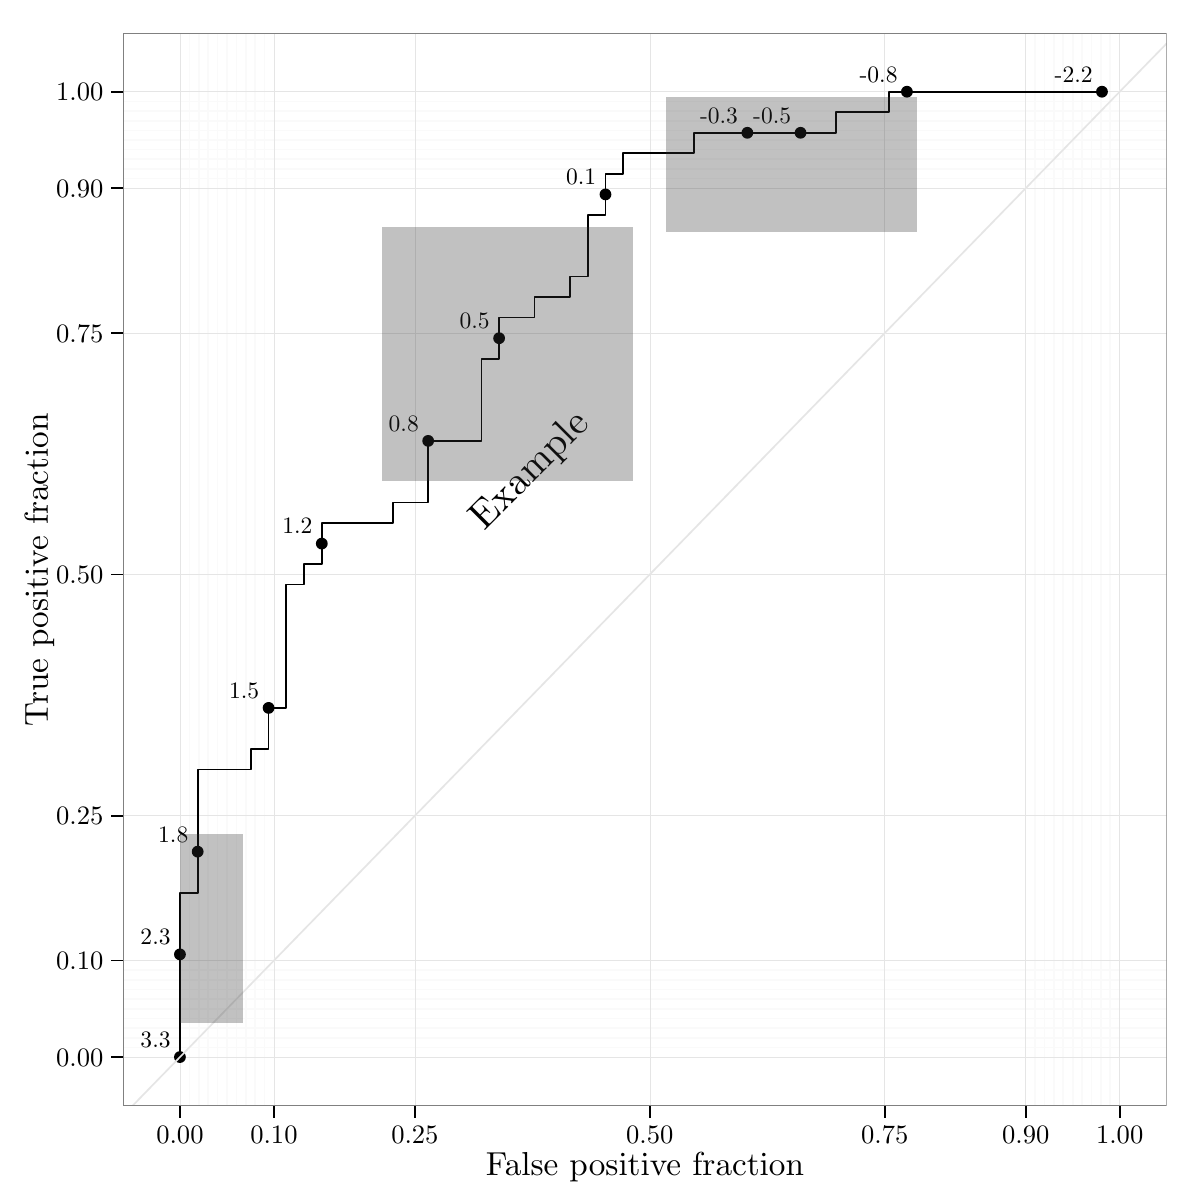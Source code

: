 % Created by tikzDevice version 0.7.0 on 2015-01-29 14:58:28
% !TEX encoding = UTF-8 Unicode
\documentclass[10pt]{article}

\nonstopmode

\usepackage{tikz}

\usepackage[active,tightpage,psfixbb]{preview}

\PreviewEnvironment{pgfpicture}

\setlength\PreviewBorder{0pt}
\begin{document}

\begin{tikzpicture}[x=1pt,y=1pt]
\definecolor[named]{fillColor}{rgb}{1.00,1.00,1.00}
\path[use as bounding box,fill=fillColor,fill opacity=0.00] (0,0) rectangle (433.62,433.62);
\begin{scope}
\path[clip] (  0.00,  0.00) rectangle (433.62,433.62);
\definecolor[named]{drawColor}{rgb}{1.00,1.00,1.00}
\definecolor[named]{fillColor}{rgb}{1.00,1.00,1.00}

\path[draw=drawColor,line width= 0.6pt,line join=round,line cap=round,fill=fillColor] (  0.00,  0.00) rectangle (433.62,433.62);
\end{scope}
\begin{scope}
\path[clip] ( 44.49, 34.03) rectangle (421.57,421.57);
\definecolor[named]{fillColor}{rgb}{1.00,1.00,1.00}

\path[fill=fillColor] ( 44.49, 34.03) rectangle (421.57,421.57);
\definecolor[named]{drawColor}{rgb}{0.98,0.98,0.98}

\path[draw=drawColor,line width= 0.6pt,line join=round] ( 44.49, 55.14) --
	(421.57, 55.14);

\path[draw=drawColor,line width= 0.6pt,line join=round] ( 44.49, 58.63) --
	(421.57, 58.63);

\path[draw=drawColor,line width= 0.6pt,line join=round] ( 44.49, 62.11) --
	(421.57, 62.11);

\path[draw=drawColor,line width= 0.6pt,line join=round] ( 44.49, 65.60) --
	(421.57, 65.60);

\path[draw=drawColor,line width= 0.6pt,line join=round] ( 44.49, 69.09) --
	(421.57, 69.09);

\path[draw=drawColor,line width= 0.6pt,line join=round] ( 44.49, 72.58) --
	(421.57, 72.58);

\path[draw=drawColor,line width= 0.6pt,line join=round] ( 44.49, 76.07) --
	(421.57, 76.07);

\path[draw=drawColor,line width= 0.6pt,line join=round] ( 44.49, 79.56) --
	(421.57, 79.56);

\path[draw=drawColor,line width= 0.6pt,line join=round] ( 44.49, 83.04) --
	(421.57, 83.04);

\path[draw=drawColor,line width= 0.6pt,line join=round] ( 44.49,369.08) --
	(421.57,369.08);

\path[draw=drawColor,line width= 0.6pt,line join=round] ( 44.49,372.57) --
	(421.57,372.57);

\path[draw=drawColor,line width= 0.6pt,line join=round] ( 44.49,376.05) --
	(421.57,376.05);

\path[draw=drawColor,line width= 0.6pt,line join=round] ( 44.49,379.54) --
	(421.57,379.54);

\path[draw=drawColor,line width= 0.6pt,line join=round] ( 44.49,383.03) --
	(421.57,383.03);

\path[draw=drawColor,line width= 0.6pt,line join=round] ( 44.49,386.52) --
	(421.57,386.52);

\path[draw=drawColor,line width= 0.6pt,line join=round] ( 44.49,390.01) --
	(421.57,390.01);

\path[draw=drawColor,line width= 0.6pt,line join=round] ( 44.49,393.49) --
	(421.57,393.49);

\path[draw=drawColor,line width= 0.6pt,line join=round] ( 44.49,396.98) --
	(421.57,396.98);

\path[draw=drawColor,line width= 0.6pt,line join=round] ( 68.42, 34.03) --
	( 68.42,421.57);

\path[draw=drawColor,line width= 0.6pt,line join=round] ( 71.81, 34.03) --
	( 71.81,421.57);

\path[draw=drawColor,line width= 0.6pt,line join=round] ( 75.21, 34.03) --
	( 75.21,421.57);

\path[draw=drawColor,line width= 0.6pt,line join=round] ( 78.60, 34.03) --
	( 78.60,421.57);

\path[draw=drawColor,line width= 0.6pt,line join=round] ( 82.00, 34.03) --
	( 82.00,421.57);

\path[draw=drawColor,line width= 0.6pt,line join=round] ( 85.40, 34.03) --
	( 85.40,421.57);

\path[draw=drawColor,line width= 0.6pt,line join=round] ( 88.79, 34.03) --
	( 88.79,421.57);

\path[draw=drawColor,line width= 0.6pt,line join=round] ( 92.19, 34.03) --
	( 92.19,421.57);

\path[draw=drawColor,line width= 0.6pt,line join=round] ( 95.58, 34.03) --
	( 95.58,421.57);

\path[draw=drawColor,line width= 0.6pt,line join=round] (374.04, 34.03) --
	(374.04,421.57);

\path[draw=drawColor,line width= 0.6pt,line join=round] (377.43, 34.03) --
	(377.43,421.57);

\path[draw=drawColor,line width= 0.6pt,line join=round] (380.83, 34.03) --
	(380.83,421.57);

\path[draw=drawColor,line width= 0.6pt,line join=round] (384.22, 34.03) --
	(384.22,421.57);

\path[draw=drawColor,line width= 0.6pt,line join=round] (387.62, 34.03) --
	(387.62,421.57);

\path[draw=drawColor,line width= 0.6pt,line join=round] (391.02, 34.03) --
	(391.02,421.57);

\path[draw=drawColor,line width= 0.6pt,line join=round] (394.41, 34.03) --
	(394.41,421.57);

\path[draw=drawColor,line width= 0.6pt,line join=round] (397.81, 34.03) --
	(397.81,421.57);

\path[draw=drawColor,line width= 0.6pt,line join=round] (401.20, 34.03) --
	(401.20,421.57);
\definecolor[named]{drawColor}{rgb}{0.90,0.90,0.90}

\path[draw=drawColor,line width= 0.2pt,line join=round] ( 44.49, 51.65) --
	(421.57, 51.65);

\path[draw=drawColor,line width= 0.2pt,line join=round] ( 44.49, 86.53) --
	(421.57, 86.53);

\path[draw=drawColor,line width= 0.2pt,line join=round] ( 44.49,138.86) --
	(421.57,138.86);

\path[draw=drawColor,line width= 0.2pt,line join=round] ( 44.49,226.06) --
	(421.57,226.06);

\path[draw=drawColor,line width= 0.2pt,line join=round] ( 44.49,313.27) --
	(421.57,313.27);

\path[draw=drawColor,line width= 0.2pt,line join=round] ( 44.49,365.59) --
	(421.57,365.59);

\path[draw=drawColor,line width= 0.2pt,line join=round] ( 44.49,400.47) --
	(421.57,400.47);

\path[draw=drawColor,line width= 0.2pt,line join=round] ( 65.02, 34.03) --
	( 65.02,421.57);

\path[draw=drawColor,line width= 0.2pt,line join=round] ( 98.98, 34.03) --
	( 98.98,421.57);

\path[draw=drawColor,line width= 0.2pt,line join=round] (149.92, 34.03) --
	(149.92,421.57);

\path[draw=drawColor,line width= 0.2pt,line join=round] (234.81, 34.03) --
	(234.81,421.57);

\path[draw=drawColor,line width= 0.2pt,line join=round] (319.70, 34.03) --
	(319.70,421.57);

\path[draw=drawColor,line width= 0.2pt,line join=round] (370.64, 34.03) --
	(370.64,421.57);

\path[draw=drawColor,line width= 0.2pt,line join=round] (404.60, 34.03) --
	(404.60,421.57);

\path[] (398.19,400.47) circle (  2.13);

\path[] (391.78,400.47) circle (  2.13);

\path[] (385.38,400.47) circle (  2.13);

\path[] (378.97,400.47) circle (  2.13);

\path[] (372.56,400.47) circle (  2.13);

\path[] (366.16,400.47) circle (  2.13);

\path[] (359.75,400.47) circle (  2.13);

\path[] (353.34,400.47) circle (  2.13);

\path[] (346.93,400.47) circle (  2.13);

\path[] (340.53,400.47) circle (  2.13);

\path[] (334.12,400.47) circle (  2.13);

\path[] (327.71,400.47) circle (  2.13);

\path[] (321.31,400.47) circle (  2.13);

\path[] (321.31,393.05) circle (  2.13);

\path[] (314.90,393.05) circle (  2.13);

\path[] (308.49,393.05) circle (  2.13);

\path[] (302.08,393.05) circle (  2.13);

\path[] (302.08,385.63) circle (  2.13);

\path[] (295.68,385.63) circle (  2.13);

\path[] (289.27,385.63) circle (  2.13);

\path[] (282.86,385.63) circle (  2.13);

\path[] (276.46,385.63) circle (  2.13);

\path[] (270.05,385.63) circle (  2.13);

\path[] (263.64,385.63) circle (  2.13);

\path[] (257.24,385.63) circle (  2.13);

\path[] (250.83,385.63) circle (  2.13);

\path[] (250.83,378.21) circle (  2.13);

\path[] (244.42,378.21) circle (  2.13);

\path[] (238.01,378.21) circle (  2.13);

\path[] (231.61,378.21) circle (  2.13);

\path[] (225.20,378.21) circle (  2.13);

\path[] (225.20,370.78) circle (  2.13);

\path[] (218.79,370.78) circle (  2.13);

\path[] (218.79,363.36) circle (  2.13);

\path[] (218.79,355.94) circle (  2.13);

\path[] (212.39,355.94) circle (  2.13);

\path[] (212.39,348.52) circle (  2.13);

\path[] (212.39,341.10) circle (  2.13);

\path[] (212.39,333.68) circle (  2.13);

\path[] (205.98,333.68) circle (  2.13);

\path[] (205.98,326.25) circle (  2.13);

\path[] (199.57,326.25) circle (  2.13);

\path[] (193.16,326.25) circle (  2.13);

\path[] (193.16,318.83) circle (  2.13);

\path[] (186.76,318.83) circle (  2.13);

\path[] (180.35,318.83) circle (  2.13);

\path[] (180.35,311.41) circle (  2.13);

\path[] (180.35,303.99) circle (  2.13);

\path[] (173.94,303.99) circle (  2.13);

\path[] (173.94,296.57) circle (  2.13);

\path[] (173.94,289.15) circle (  2.13);

\path[] (173.94,281.72) circle (  2.13);

\path[] (173.94,274.30) circle (  2.13);

\path[] (167.54,274.30) circle (  2.13);

\path[] (161.13,274.30) circle (  2.13);

\path[] (154.72,274.30) circle (  2.13);

\path[] (154.72,266.88) circle (  2.13);

\path[] (154.72,259.46) circle (  2.13);

\path[] (154.72,252.04) circle (  2.13);

\path[] (148.31,252.04) circle (  2.13);

\path[] (141.91,252.04) circle (  2.13);

\path[] (141.91,244.62) circle (  2.13);

\path[] (135.50,244.62) circle (  2.13);

\path[] (129.09,244.62) circle (  2.13);

\path[] (122.69,244.62) circle (  2.13);

\path[] (116.28,244.62) circle (  2.13);

\path[] (116.28,237.19) circle (  2.13);

\path[] (116.28,229.77) circle (  2.13);

\path[] (109.87,229.77) circle (  2.13);

\path[] (109.87,222.35) circle (  2.13);

\path[] (103.46,222.35) circle (  2.13);

\path[] (103.46,214.93) circle (  2.13);

\path[] (103.46,207.51) circle (  2.13);

\path[] (103.46,200.08) circle (  2.13);

\path[] (103.46,192.66) circle (  2.13);

\path[] (103.46,185.24) circle (  2.13);

\path[] (103.46,177.82) circle (  2.13);

\path[] ( 97.06,177.82) circle (  2.13);

\path[] ( 97.06,170.40) circle (  2.13);

\path[] ( 97.06,162.98) circle (  2.13);

\path[] ( 90.65,162.98) circle (  2.13);

\path[] ( 90.65,155.55) circle (  2.13);

\path[] ( 84.24,155.55) circle (  2.13);

\path[] ( 77.84,155.55) circle (  2.13);

\path[] ( 71.43,155.55) circle (  2.13);

\path[] ( 71.43,148.13) circle (  2.13);

\path[] ( 71.43,140.71) circle (  2.13);

\path[] ( 71.43,133.29) circle (  2.13);

\path[] ( 71.43,125.87) circle (  2.13);

\path[] ( 71.43,118.45) circle (  2.13);

\path[] ( 71.43,111.02) circle (  2.13);

\path[] ( 65.02,111.02) circle (  2.13);

\path[] ( 65.02,103.60) circle (  2.13);

\path[] ( 65.02, 96.18) circle (  2.13);

\path[] ( 65.02, 88.76) circle (  2.13);

\path[] ( 65.02, 81.34) circle (  2.13);

\path[] ( 65.02, 73.92) circle (  2.13);

\path[] ( 65.02, 66.49) circle (  2.13);

\path[] ( 65.02, 59.07) circle (  2.13);

\path[] ( 65.02, 51.65) circle (  2.13);
\definecolor[named]{drawColor}{rgb}{1.00,1.00,1.00}

\path[draw=drawColor,line width= 0.6pt,line join=round,fill=fillColor] ( 44.49, 30.55) -- (421.57,417.91);
\definecolor[named]{drawColor}{rgb}{0.00,0.00,0.00}

\path[draw=drawColor,line width= 0.6pt,line join=round] (398.19,400.47) --
	(391.78,400.47) --
	(385.38,400.47) --
	(378.97,400.47) --
	(372.56,400.47) --
	(366.16,400.47) --
	(359.75,400.47) --
	(353.34,400.47) --
	(346.93,400.47) --
	(340.53,400.47) --
	(334.12,400.47) --
	(327.71,400.47) --
	(321.31,400.47) --
	(321.31,393.05) --
	(314.90,393.05) --
	(308.49,393.05) --
	(302.08,393.05) --
	(302.08,385.63) --
	(295.68,385.63) --
	(289.27,385.63) --
	(282.86,385.63) --
	(276.46,385.63) --
	(270.05,385.63) --
	(263.64,385.63) --
	(257.24,385.63) --
	(250.83,385.63) --
	(250.83,378.21) --
	(244.42,378.21) --
	(238.01,378.21) --
	(231.61,378.21) --
	(225.20,378.21) --
	(225.20,370.78) --
	(218.79,370.78) --
	(218.79,363.36) --
	(218.79,355.94) --
	(212.39,355.94) --
	(212.39,348.52) --
	(212.39,341.10) --
	(212.39,333.68) --
	(205.98,333.68) --
	(205.98,326.25) --
	(199.57,326.25) --
	(193.16,326.25) --
	(193.16,318.83) --
	(186.76,318.83) --
	(180.35,318.83) --
	(180.35,311.41) --
	(180.35,303.99) --
	(173.94,303.99) --
	(173.94,296.57) --
	(173.94,289.15) --
	(173.94,281.72) --
	(173.94,274.30) --
	(167.54,274.30) --
	(161.13,274.30) --
	(154.72,274.30) --
	(154.72,266.88) --
	(154.72,259.46) --
	(154.72,252.04) --
	(148.31,252.04) --
	(141.91,252.04) --
	(141.91,244.62) --
	(135.50,244.62) --
	(129.09,244.62) --
	(122.69,244.62) --
	(116.28,244.62) --
	(116.28,237.19) --
	(116.28,229.77) --
	(109.87,229.77) --
	(109.87,222.35) --
	(103.46,222.35) --
	(103.46,214.93) --
	(103.46,207.51) --
	(103.46,200.08) --
	(103.46,192.66) --
	(103.46,185.24) --
	(103.46,177.82) --
	( 97.06,177.82) --
	( 97.06,170.40) --
	( 97.06,162.98) --
	( 90.65,162.98) --
	( 90.65,155.55) --
	( 84.24,155.55) --
	( 77.84,155.55) --
	( 71.43,155.55) --
	( 71.43,148.13) --
	( 71.43,140.71) --
	( 71.43,133.29) --
	( 71.43,125.87) --
	( 71.43,118.45) --
	( 71.43,111.02) --
	( 65.02,111.02) --
	( 65.02,103.60) --
	( 65.02, 96.18) --
	( 65.02, 88.76) --
	( 65.02, 81.34) --
	( 65.02, 73.92) --
	( 65.02, 66.49) --
	( 65.02, 59.07) --
	( 65.02, 51.65);

\node[text=drawColor,rotate= 45.00,anchor=base,inner sep=0pt, outer sep=0pt, scale=  1.42] at (194.37,260.83) {Example};

\path[] (370.49,374.23) rectangle (404.43,400.47);

\path[] (360.63,374.23) rectangle (403.02,400.47);

\path[] (351.51,374.23) rectangle (400.56,400.47);

\path[] (342.87,374.23) rectangle (397.46,400.47);

\path[] (334.56,374.23) rectangle (393.92,400.47);

\path[] (326.51,374.23) rectangle (390.06,400.47);

\path[] (318.68,374.23) rectangle (385.94,400.47);

\path[] (311.02,374.23) rectangle (381.62,400.47);

\path[] (303.52,374.23) rectangle (377.13,400.47);

\path[] (296.15,374.23) rectangle (372.49,400.47);

\path[] (288.90,374.23) rectangle (367.71,400.47);

\path[] (281.77,374.23) rectangle (362.81,400.47);

\path[] (274.73,374.23) rectangle (357.81,400.47);

\path[] (274.73,361.18) rectangle (357.81,400.28);

\path[] (267.78,361.18) rectangle (352.71,400.28);

\path[] (260.92,361.18) rectangle (347.51,400.28);

\path[] (254.15,361.18) rectangle (342.23,400.28);

\path[] (254.15,349.86) rectangle (342.23,398.65);

\path[] (247.45,349.86) rectangle (336.86,398.65);

\path[] (240.82,349.86) rectangle (331.42,398.65);

\path[] (234.27,349.86) rectangle (325.91,398.65);

\path[] (227.79,349.86) rectangle (320.32,398.65);

\path[] (221.37,349.86) rectangle (314.67,398.65);

\path[] (215.02,349.86) rectangle (308.95,398.65);

\path[] (208.73,349.86) rectangle (303.16,398.65);

\path[] (202.50,349.86) rectangle (297.31,398.65);

\path[] (202.50,339.41) rectangle (297.31,395.79);

\path[] (196.34,339.41) rectangle (291.39,395.79);

\path[] (190.24,339.41) rectangle (285.42,395.79);

\path[] (184.20,339.41) rectangle (279.38,395.79);

\path[] (178.23,339.41) rectangle (273.28,395.79);

\path[] (178.23,329.50) rectangle (273.28,392.18);

\path[] (172.31,329.50) rectangle (267.12,392.18);

\path[] (172.31,320.00) rectangle (267.12,388.06);

\path[] (172.31,310.81) rectangle (267.12,383.57);

\path[] (166.46,310.81) rectangle (260.89,383.57);

\path[] (166.46,301.87) rectangle (260.89,378.77);

\path[] (166.46,293.14) rectangle (260.89,373.73);

\path[] (166.46,284.59) rectangle (260.89,368.49);

\path[] (160.67,284.59) rectangle (254.60,368.49);

\path[] (160.67,276.21) rectangle (254.60,363.06);

\path[] (154.95,276.21) rectangle (248.25,363.06);

\path[] (149.30,276.21) rectangle (241.84,363.06);

\path[] (149.30,267.97) rectangle (241.84,357.47);

\path[] (143.71,267.97) rectangle (235.35,357.47);

\path[] (138.20,267.97) rectangle (228.80,357.47);

\path[] (138.20,259.86) rectangle (228.80,351.74);

\path[] (138.20,251.88) rectangle (228.80,345.88);

\path[] (132.76,251.88) rectangle (222.17,345.88);

\path[] (132.76,244.01) rectangle (222.17,339.89);

\path[] (132.76,236.25) rectangle (222.17,333.79);

\path[] (132.76,228.60) rectangle (222.17,327.59);

\path[] (132.76,221.04) rectangle (222.17,321.28);

\path[] (127.39,221.04) rectangle (215.47,321.28);

\path[] (122.11,221.04) rectangle (208.70,321.28);

\path[] (116.91,221.04) rectangle (201.84,321.28);

\path[] (116.91,213.57) rectangle (201.84,314.87);

\path[] (116.91,206.20) rectangle (201.84,308.37);

\path[] (116.91,198.91) rectangle (201.84,301.78);

\path[] (111.81,198.91) rectangle (194.89,301.78);

\path[] (106.81,198.91) rectangle (187.86,301.78);

\path[] (106.81,191.72) rectangle (187.86,295.10);

\path[] (101.91,191.72) rectangle (180.72,295.10);

\path[] ( 97.13,191.72) rectangle (173.47,295.10);

\path[] ( 92.49,191.72) rectangle (166.10,295.10);

\path[] ( 88.00,191.72) rectangle (158.60,295.10);

\path[] ( 88.00,184.61) rectangle (158.60,288.33);

\path[] ( 88.00,177.58) rectangle (158.60,281.48);

\path[] ( 83.68,177.58) rectangle (150.94,281.48);

\path[] ( 83.68,170.64) rectangle (150.94,274.54);

\path[] ( 79.56,170.64) rectangle (143.11,274.54);

\path[] ( 79.56,163.79) rectangle (143.11,267.52);

\path[] ( 79.56,157.02) rectangle (143.11,260.41);

\path[] ( 79.56,150.34) rectangle (143.11,253.21);

\path[] ( 79.56,143.75) rectangle (143.11,245.92);

\path[] ( 79.56,137.25) rectangle (143.11,238.55);

\path[] ( 79.56,130.84) rectangle (143.11,231.09);

\path[] ( 75.70,130.84) rectangle (135.06,231.09);

\path[] ( 75.70,124.53) rectangle (135.06,223.53);

\path[] ( 75.70,118.33) rectangle (135.06,215.87);

\path[] ( 72.16,118.33) rectangle (126.75,215.87);

\path[] ( 72.16,112.23) rectangle (126.75,208.11);

\path[] ( 69.06,112.23) rectangle (118.11,208.11);

\path[] ( 66.60,112.23) rectangle (108.99,208.11);

\path[] ( 65.19,112.23) rectangle ( 99.13,208.11);

\path[] ( 65.19,106.24) rectangle ( 99.13,200.24);

\path[] ( 65.19,100.38) rectangle ( 99.13,192.26);

\path[] ( 65.19, 94.65) rectangle ( 99.13,184.15);

\path[] ( 65.19, 89.06) rectangle ( 99.13,175.92);

\path[] ( 65.19, 83.64) rectangle ( 99.13,167.53);

\path[] ( 65.19, 78.39) rectangle ( 99.13,158.99);

\path[] ( 65.02, 78.39) rectangle ( 87.78,158.99);

\path[] ( 65.02, 73.35) rectangle ( 87.78,150.26);

\path[] ( 65.02, 68.56) rectangle ( 87.78,141.31);

\path[] ( 65.02, 64.06) rectangle ( 87.78,132.12);

\path[] ( 65.02, 59.94) rectangle ( 87.78,122.62);

\path[] ( 65.02, 56.33) rectangle ( 87.78,112.72);

\path[] ( 65.02, 53.47) rectangle ( 87.78,102.26);

\path[] ( 65.02, 51.84) rectangle ( 87.78, 90.95);

\path[] ( 65.02, 51.65) rectangle ( 87.78, 77.89);
\definecolor[named]{fillColor}{rgb}{0.00,0.00,0.00}

\path[fill=fillColor] (398.19,400.47) circle (  2.13);

\path[fill=fillColor] (327.71,400.47) circle (  2.13);

\path[fill=fillColor] (289.27,385.63) circle (  2.13);

\path[fill=fillColor] (270.05,385.63) circle (  2.13);

\path[fill=fillColor] (218.79,363.36) circle (  2.13);

\path[fill=fillColor] (180.35,311.41) circle (  2.13);

\path[fill=fillColor] (154.72,274.30) circle (  2.13);

\path[fill=fillColor] (116.28,237.19) circle (  2.13);

\path[fill=fillColor] ( 97.06,177.82) circle (  2.13);

\path[fill=fillColor] ( 71.43,125.87) circle (  2.13);

\path[fill=fillColor] ( 65.02, 88.76) circle (  2.13);

\path[fill=fillColor] ( 65.02, 51.65) circle (  2.13);

\node[text=drawColor,anchor=base east,inner sep=0pt, outer sep=0pt, scale=  0.85] at (394.80,403.96) {-2.2};

\node[text=drawColor,anchor=base east,inner sep=0pt, outer sep=0pt, scale=  0.85] at (324.32,403.96) {-0.8};

\node[text=drawColor,anchor=base east,inner sep=0pt, outer sep=0pt, scale=  0.85] at (285.87,389.12) {-0.5};

\node[text=drawColor,anchor=base east,inner sep=0pt, outer sep=0pt, scale=  0.85] at (266.65,389.12) {-0.3};

\node[text=drawColor,anchor=base east,inner sep=0pt, outer sep=0pt, scale=  0.85] at (215.40,366.85) {0.1};

\node[text=drawColor,anchor=base east,inner sep=0pt, outer sep=0pt, scale=  0.85] at (176.95,314.90) {0.5};

\node[text=drawColor,anchor=base east,inner sep=0pt, outer sep=0pt, scale=  0.85] at (151.33,277.79) {0.8};

\node[text=drawColor,anchor=base east,inner sep=0pt, outer sep=0pt, scale=  0.85] at (112.88,240.68) {1.2};

\node[text=drawColor,anchor=base east,inner sep=0pt, outer sep=0pt, scale=  0.85] at ( 93.66,181.31) {1.5};

\node[text=drawColor,anchor=base east,inner sep=0pt, outer sep=0pt, scale=  0.85] at ( 68.03,129.36) {1.8};

\node[text=drawColor,anchor=base east,inner sep=0pt, outer sep=0pt, scale=  0.85] at ( 61.63, 92.25) {2.3};

\node[text=drawColor,anchor=base east,inner sep=0pt, outer sep=0pt, scale=  0.85] at ( 61.63, 55.14) {3.3};
\definecolor[named]{drawColor}{rgb}{0.90,0.90,0.90}
\definecolor[named]{fillColor}{rgb}{0.90,0.90,0.90}

\path[draw=drawColor,line width= 0.6pt,line join=round,fill=fillColor] ( 44.49, 30.55) -- (421.57,417.91);

\path[] (370.49,374.23) rectangle (404.43,400.47);

\path[] (360.63,374.23) rectangle (403.02,400.47);

\path[] (351.51,374.23) rectangle (400.56,400.47);

\path[] (342.87,374.23) rectangle (397.46,400.47);

\path[] (334.56,374.23) rectangle (393.92,400.47);

\path[] (326.51,374.23) rectangle (390.06,400.47);

\path[] (318.68,374.23) rectangle (385.94,400.47);

\path[] (311.02,374.23) rectangle (381.62,400.47);

\path[] (303.52,374.23) rectangle (377.13,400.47);

\path[] (296.15,374.23) rectangle (372.49,400.47);

\path[] (288.90,374.23) rectangle (367.71,400.47);

\path[] (281.77,374.23) rectangle (362.81,400.47);

\path[] (274.73,374.23) rectangle (357.81,400.47);

\path[] (274.73,361.18) rectangle (357.81,400.28);

\path[] (267.78,361.18) rectangle (352.71,400.28);

\path[] (260.92,361.18) rectangle (347.51,400.28);

\path[] (254.15,361.18) rectangle (342.23,400.28);

\path[] (254.15,349.86) rectangle (342.23,398.65);

\path[] (247.45,349.86) rectangle (336.86,398.65);
\definecolor[named]{fillColor}{rgb}{0.20,0.20,0.20}

\path[fill=fillColor,fill opacity=0.30] (240.82,349.86) rectangle (331.42,398.65);

\path[] (234.27,349.86) rectangle (325.91,398.65);

\path[] (227.79,349.86) rectangle (320.32,398.65);

\path[] (221.37,349.86) rectangle (314.67,398.65);

\path[] (215.02,349.86) rectangle (308.95,398.65);

\path[] (208.73,349.86) rectangle (303.16,398.65);

\path[] (202.50,349.86) rectangle (297.31,398.65);

\path[] (202.50,339.41) rectangle (297.31,395.79);

\path[] (196.34,339.41) rectangle (291.39,395.79);

\path[] (190.24,339.41) rectangle (285.42,395.79);

\path[] (184.20,339.41) rectangle (279.38,395.79);

\path[] (178.23,339.41) rectangle (273.28,395.79);

\path[] (178.23,329.50) rectangle (273.28,392.18);

\path[] (172.31,329.50) rectangle (267.12,392.18);

\path[] (172.31,320.00) rectangle (267.12,388.06);

\path[] (172.31,310.81) rectangle (267.12,383.57);

\path[] (166.46,310.81) rectangle (260.89,383.57);

\path[] (166.46,301.87) rectangle (260.89,378.77);

\path[] (166.46,293.14) rectangle (260.89,373.73);

\path[] (166.46,284.59) rectangle (260.89,368.49);

\path[] (160.67,284.59) rectangle (254.60,368.49);

\path[] (160.67,276.21) rectangle (254.60,363.06);

\path[] (154.95,276.21) rectangle (248.25,363.06);

\path[] (149.30,276.21) rectangle (241.84,363.06);

\path[] (149.30,267.97) rectangle (241.84,357.47);

\path[] (143.71,267.97) rectangle (235.35,357.47);

\path[] (138.20,267.97) rectangle (228.80,357.47);

\path[fill=fillColor,fill opacity=0.30] (138.20,259.86) rectangle (228.80,351.74);

\path[] (138.20,251.88) rectangle (228.80,345.88);

\path[] (132.76,251.88) rectangle (222.17,345.88);

\path[] (132.76,244.01) rectangle (222.17,339.89);

\path[] (132.76,236.25) rectangle (222.17,333.79);

\path[] (132.76,228.60) rectangle (222.17,327.59);

\path[] (132.76,221.04) rectangle (222.17,321.28);

\path[] (127.39,221.04) rectangle (215.47,321.28);

\path[] (122.11,221.04) rectangle (208.70,321.28);

\path[] (116.91,221.04) rectangle (201.84,321.28);

\path[] (116.91,213.57) rectangle (201.84,314.87);

\path[] (116.91,206.20) rectangle (201.84,308.37);

\path[] (116.91,198.91) rectangle (201.84,301.78);

\path[] (111.81,198.91) rectangle (194.89,301.78);

\path[] (106.81,198.91) rectangle (187.86,301.78);

\path[] (106.81,191.72) rectangle (187.86,295.10);

\path[] (101.91,191.72) rectangle (180.72,295.10);

\path[] ( 97.13,191.72) rectangle (173.47,295.10);

\path[] ( 92.49,191.72) rectangle (166.10,295.10);

\path[] ( 88.00,191.72) rectangle (158.60,295.10);

\path[] ( 88.00,184.61) rectangle (158.60,288.33);

\path[] ( 88.00,177.58) rectangle (158.60,281.48);

\path[] ( 83.68,177.58) rectangle (150.94,281.48);

\path[] ( 83.68,170.64) rectangle (150.94,274.54);

\path[] ( 79.56,170.64) rectangle (143.11,274.54);

\path[] ( 79.56,163.79) rectangle (143.11,267.52);

\path[] ( 79.56,157.02) rectangle (143.11,260.41);

\path[] ( 79.56,150.34) rectangle (143.11,253.21);

\path[] ( 79.56,143.75) rectangle (143.11,245.92);

\path[] ( 79.56,137.25) rectangle (143.11,238.55);

\path[] ( 79.56,130.84) rectangle (143.11,231.09);

\path[] ( 75.70,130.84) rectangle (135.06,231.09);

\path[] ( 75.70,124.53) rectangle (135.06,223.53);

\path[] ( 75.70,118.33) rectangle (135.06,215.87);

\path[] ( 72.16,118.33) rectangle (126.75,215.87);

\path[] ( 72.16,112.23) rectangle (126.75,208.11);

\path[] ( 69.06,112.23) rectangle (118.11,208.11);

\path[] ( 66.60,112.23) rectangle (108.99,208.11);

\path[] ( 65.19,112.23) rectangle ( 99.13,208.11);

\path[] ( 65.19,106.24) rectangle ( 99.13,200.24);

\path[] ( 65.19,100.38) rectangle ( 99.13,192.26);

\path[] ( 65.19, 94.65) rectangle ( 99.13,184.15);

\path[] ( 65.19, 89.06) rectangle ( 99.13,175.92);

\path[] ( 65.19, 83.64) rectangle ( 99.13,167.53);

\path[] ( 65.19, 78.39) rectangle ( 99.13,158.99);

\path[] ( 65.02, 78.39) rectangle ( 87.78,158.99);

\path[] ( 65.02, 73.35) rectangle ( 87.78,150.26);

\path[] ( 65.02, 68.56) rectangle ( 87.78,141.31);

\path[fill=fillColor,fill opacity=0.30] ( 65.02, 64.06) rectangle ( 87.78,132.12);

\path[] ( 65.02, 59.94) rectangle ( 87.78,122.62);

\path[] ( 65.02, 56.33) rectangle ( 87.78,112.72);

\path[] ( 65.02, 53.47) rectangle ( 87.78,102.26);

\path[] ( 65.02, 51.84) rectangle ( 87.78, 90.95);

\path[] ( 65.02, 51.65) rectangle ( 87.78, 77.89);
\definecolor[named]{drawColor}{rgb}{0.50,0.50,0.50}

\path[draw=drawColor,line width= 0.6pt,line join=round,line cap=round] ( 44.49, 34.03) rectangle (421.57,421.57);
\end{scope}
\begin{scope}
\path[clip] (  0.00,  0.00) rectangle (433.62,433.62);
\definecolor[named]{drawColor}{rgb}{0.00,0.00,0.00}

\node[text=drawColor,anchor=base east,inner sep=0pt, outer sep=0pt, scale=  0.96] at ( 37.37, 48.34) {0.00};

\node[text=drawColor,anchor=base east,inner sep=0pt, outer sep=0pt, scale=  0.96] at ( 37.37, 83.23) {0.10};

\node[text=drawColor,anchor=base east,inner sep=0pt, outer sep=0pt, scale=  0.96] at ( 37.37,135.55) {0.25};

\node[text=drawColor,anchor=base east,inner sep=0pt, outer sep=0pt, scale=  0.96] at ( 37.37,222.75) {0.50};

\node[text=drawColor,anchor=base east,inner sep=0pt, outer sep=0pt, scale=  0.96] at ( 37.37,309.96) {0.75};

\node[text=drawColor,anchor=base east,inner sep=0pt, outer sep=0pt, scale=  0.96] at ( 37.37,362.28) {0.90};

\node[text=drawColor,anchor=base east,inner sep=0pt, outer sep=0pt, scale=  0.96] at ( 37.37,397.17) {1.00};
\end{scope}
\begin{scope}
\path[clip] (  0.00,  0.00) rectangle (433.62,433.62);
\definecolor[named]{drawColor}{rgb}{0.00,0.00,0.00}

\path[draw=drawColor,line width= 0.6pt,line join=round] ( 40.22, 51.65) --
	( 44.49, 51.65);

\path[draw=drawColor,line width= 0.6pt,line join=round] ( 40.22, 86.53) --
	( 44.49, 86.53);

\path[draw=drawColor,line width= 0.6pt,line join=round] ( 40.22,138.86) --
	( 44.49,138.86);

\path[draw=drawColor,line width= 0.6pt,line join=round] ( 40.22,226.06) --
	( 44.49,226.06);

\path[draw=drawColor,line width= 0.6pt,line join=round] ( 40.22,313.27) --
	( 44.49,313.27);

\path[draw=drawColor,line width= 0.6pt,line join=round] ( 40.22,365.59) --
	( 44.49,365.59);

\path[draw=drawColor,line width= 0.6pt,line join=round] ( 40.22,400.47) --
	( 44.49,400.47);
\end{scope}
\begin{scope}
\path[clip] (  0.00,  0.00) rectangle (433.62,433.62);
\definecolor[named]{drawColor}{rgb}{0.00,0.00,0.00}

\path[draw=drawColor,line width= 0.6pt,line join=round] ( 65.02, 29.77) --
	( 65.02, 34.03);

\path[draw=drawColor,line width= 0.6pt,line join=round] ( 98.98, 29.77) --
	( 98.98, 34.03);

\path[draw=drawColor,line width= 0.6pt,line join=round] (149.92, 29.77) --
	(149.92, 34.03);

\path[draw=drawColor,line width= 0.6pt,line join=round] (234.81, 29.77) --
	(234.81, 34.03);

\path[draw=drawColor,line width= 0.6pt,line join=round] (319.70, 29.77) --
	(319.70, 34.03);

\path[draw=drawColor,line width= 0.6pt,line join=round] (370.64, 29.77) --
	(370.64, 34.03);

\path[draw=drawColor,line width= 0.6pt,line join=round] (404.60, 29.77) --
	(404.60, 34.03);
\end{scope}
\begin{scope}
\path[clip] (  0.00,  0.00) rectangle (433.62,433.62);
\definecolor[named]{drawColor}{rgb}{0.00,0.00,0.00}

\node[text=drawColor,anchor=base,inner sep=0pt, outer sep=0pt, scale=  0.96] at ( 65.02, 20.31) {0.00};

\node[text=drawColor,anchor=base,inner sep=0pt, outer sep=0pt, scale=  0.96] at ( 98.98, 20.31) {0.10};

\node[text=drawColor,anchor=base,inner sep=0pt, outer sep=0pt, scale=  0.96] at (149.92, 20.31) {0.25};

\node[text=drawColor,anchor=base,inner sep=0pt, outer sep=0pt, scale=  0.96] at (234.81, 20.31) {0.50};

\node[text=drawColor,anchor=base,inner sep=0pt, outer sep=0pt, scale=  0.96] at (319.70, 20.31) {0.75};

\node[text=drawColor,anchor=base,inner sep=0pt, outer sep=0pt, scale=  0.96] at (370.64, 20.31) {0.90};

\node[text=drawColor,anchor=base,inner sep=0pt, outer sep=0pt, scale=  0.96] at (404.60, 20.31) {1.00};
\end{scope}
\begin{scope}
\path[clip] (  0.00,  0.00) rectangle (433.62,433.62);
\definecolor[named]{drawColor}{rgb}{0.00,0.00,0.00}

\node[text=drawColor,anchor=base,inner sep=0pt, outer sep=0pt, scale=  1.20] at (233.03,  9.03) {False positive fraction};
\end{scope}
\begin{scope}
\path[clip] (  0.00,  0.00) rectangle (433.62,433.62);
\definecolor[named]{drawColor}{rgb}{0.00,0.00,0.00}

\node[text=drawColor,rotate= 90.00,anchor=base,inner sep=0pt, outer sep=0pt, scale=  1.20] at ( 17.30,227.80) {True positive fraction};
\end{scope}
\end{tikzpicture}

\end{document}
